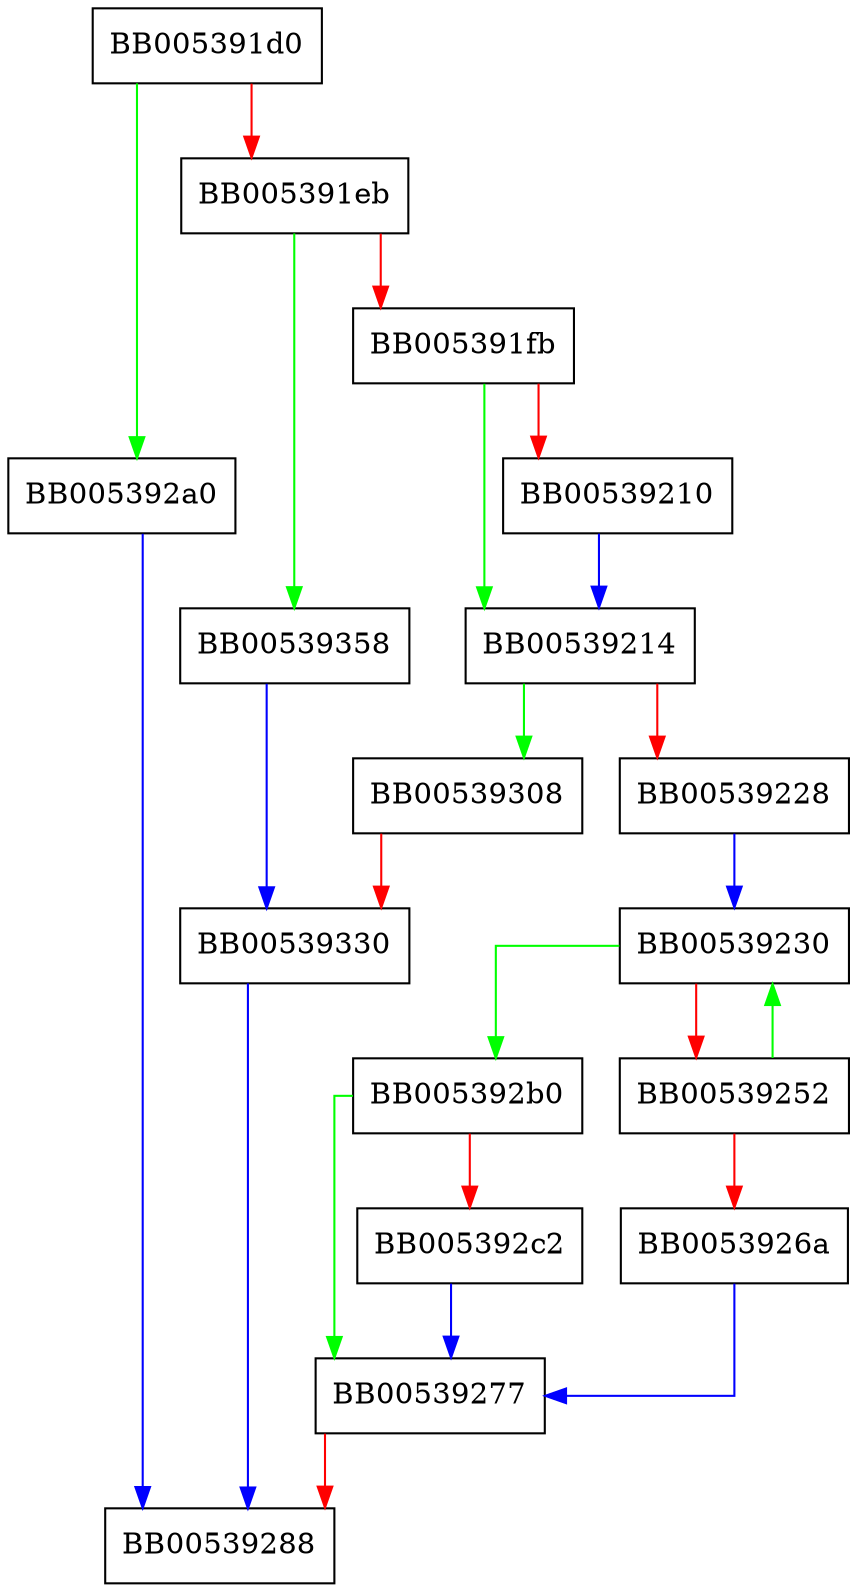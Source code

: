 digraph dgram_pair_recvmmsg {
  node [shape="box"];
  graph [splines=ortho];
  BB005391d0 -> BB005392a0 [color="green"];
  BB005391d0 -> BB005391eb [color="red"];
  BB005391eb -> BB00539358 [color="green"];
  BB005391eb -> BB005391fb [color="red"];
  BB005391fb -> BB00539214 [color="green"];
  BB005391fb -> BB00539210 [color="red"];
  BB00539210 -> BB00539214 [color="blue"];
  BB00539214 -> BB00539308 [color="green"];
  BB00539214 -> BB00539228 [color="red"];
  BB00539228 -> BB00539230 [color="blue"];
  BB00539230 -> BB005392b0 [color="green"];
  BB00539230 -> BB00539252 [color="red"];
  BB00539252 -> BB00539230 [color="green"];
  BB00539252 -> BB0053926a [color="red"];
  BB0053926a -> BB00539277 [color="blue"];
  BB00539277 -> BB00539288 [color="red"];
  BB005392a0 -> BB00539288 [color="blue"];
  BB005392b0 -> BB00539277 [color="green"];
  BB005392b0 -> BB005392c2 [color="red"];
  BB005392c2 -> BB00539277 [color="blue"];
  BB00539308 -> BB00539330 [color="red"];
  BB00539330 -> BB00539288 [color="blue"];
  BB00539358 -> BB00539330 [color="blue"];
}